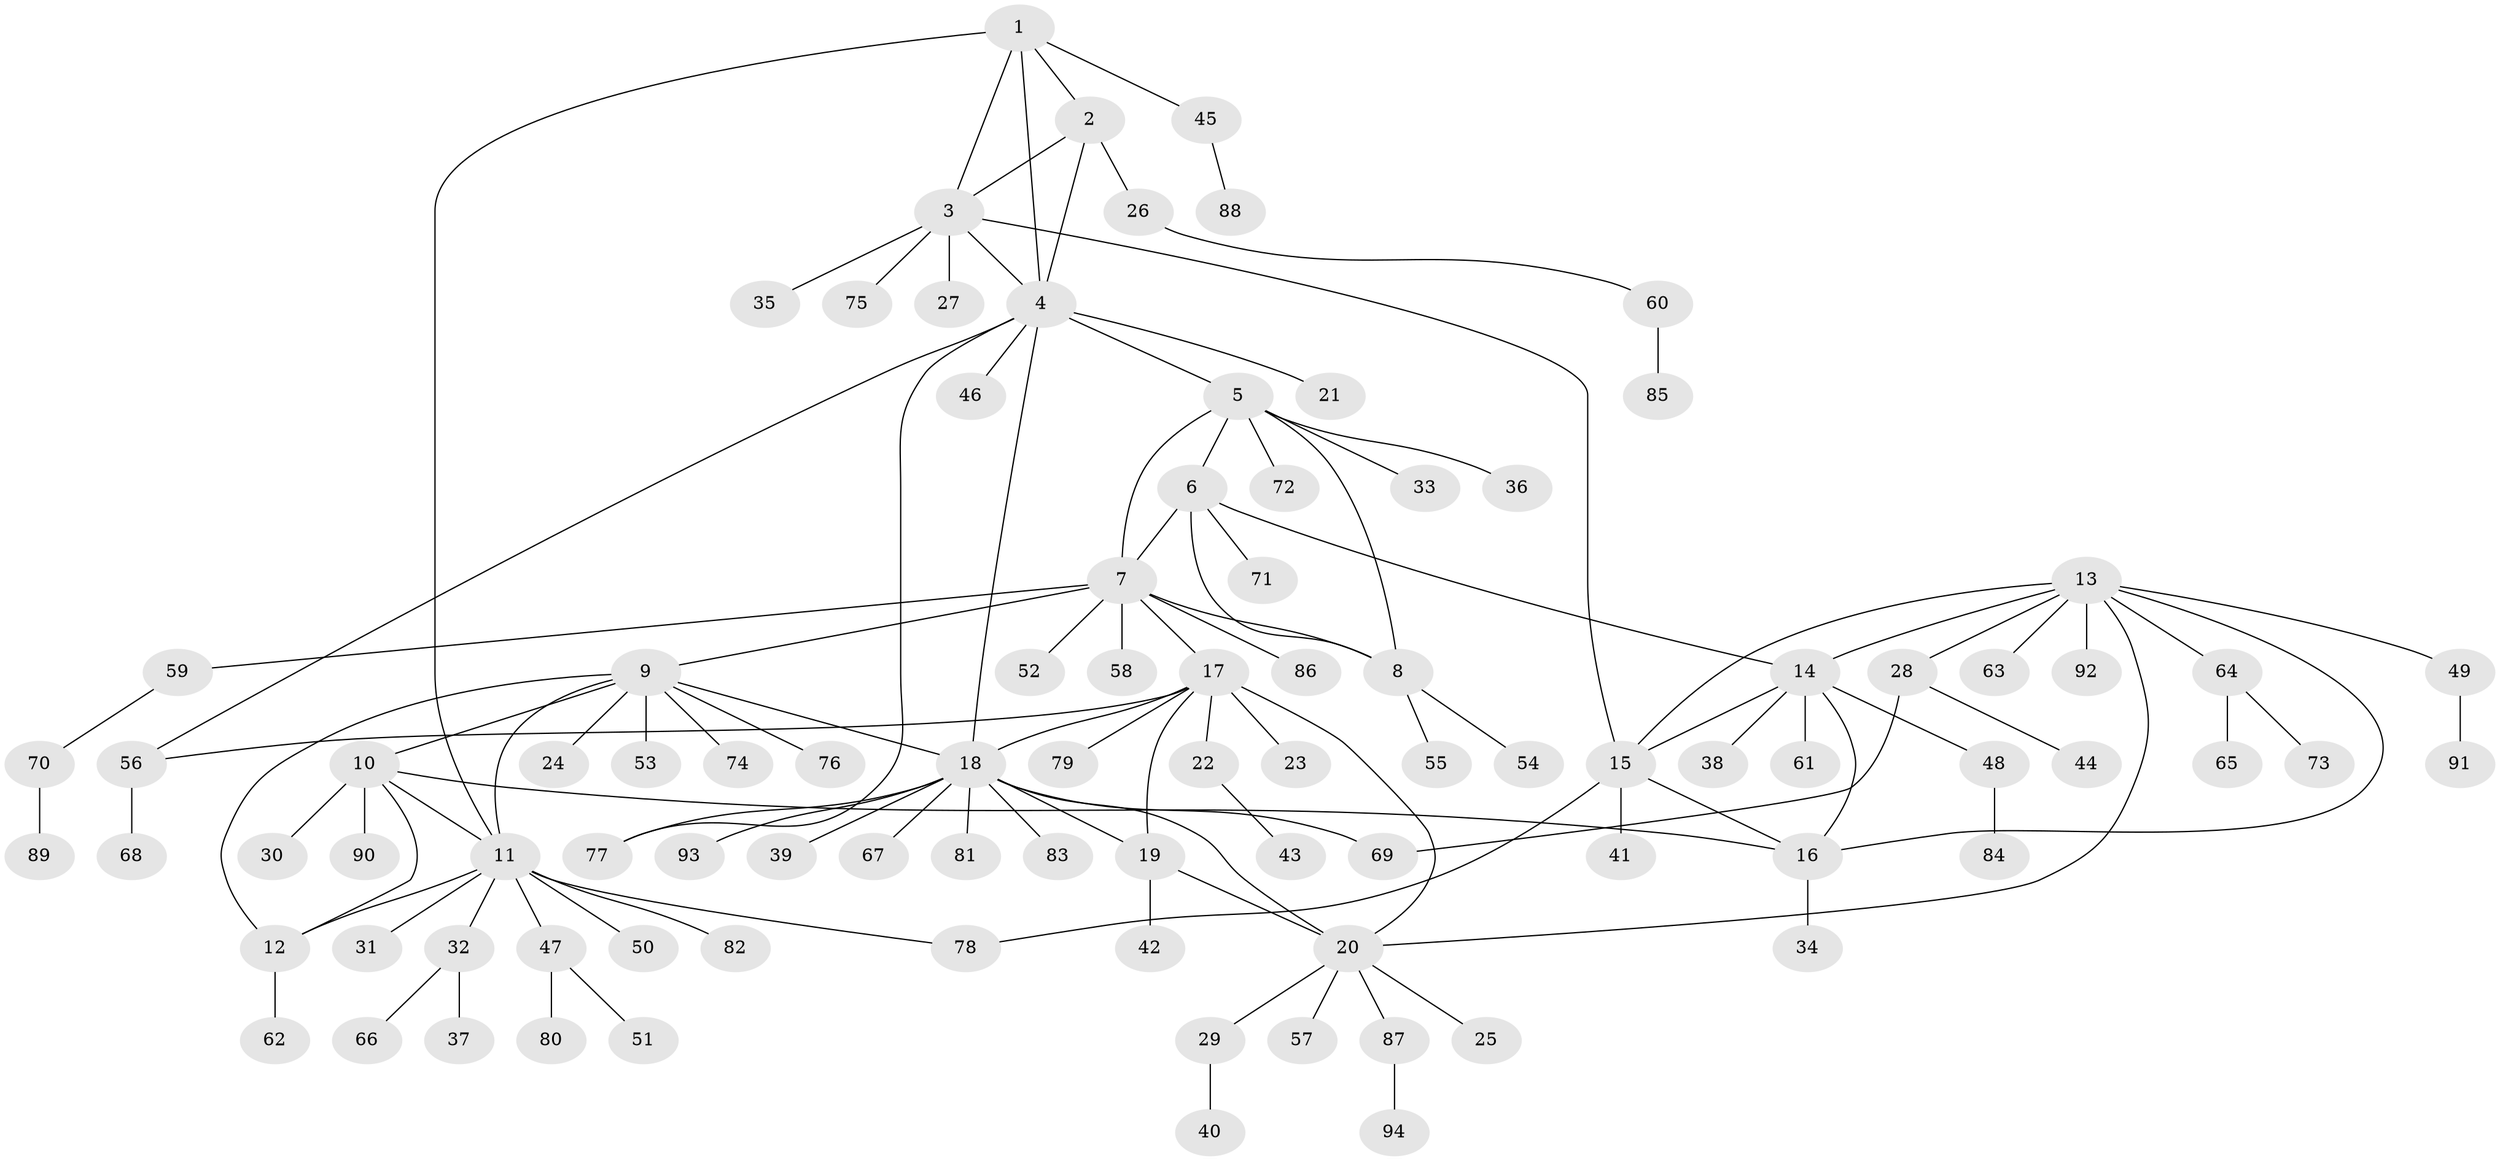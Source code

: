 // Generated by graph-tools (version 1.1) at 2025/26/03/09/25 03:26:43]
// undirected, 94 vertices, 118 edges
graph export_dot {
graph [start="1"]
  node [color=gray90,style=filled];
  1;
  2;
  3;
  4;
  5;
  6;
  7;
  8;
  9;
  10;
  11;
  12;
  13;
  14;
  15;
  16;
  17;
  18;
  19;
  20;
  21;
  22;
  23;
  24;
  25;
  26;
  27;
  28;
  29;
  30;
  31;
  32;
  33;
  34;
  35;
  36;
  37;
  38;
  39;
  40;
  41;
  42;
  43;
  44;
  45;
  46;
  47;
  48;
  49;
  50;
  51;
  52;
  53;
  54;
  55;
  56;
  57;
  58;
  59;
  60;
  61;
  62;
  63;
  64;
  65;
  66;
  67;
  68;
  69;
  70;
  71;
  72;
  73;
  74;
  75;
  76;
  77;
  78;
  79;
  80;
  81;
  82;
  83;
  84;
  85;
  86;
  87;
  88;
  89;
  90;
  91;
  92;
  93;
  94;
  1 -- 2;
  1 -- 3;
  1 -- 4;
  1 -- 11;
  1 -- 45;
  2 -- 3;
  2 -- 4;
  2 -- 26;
  3 -- 4;
  3 -- 15;
  3 -- 27;
  3 -- 35;
  3 -- 75;
  4 -- 5;
  4 -- 18;
  4 -- 21;
  4 -- 46;
  4 -- 56;
  4 -- 77;
  5 -- 6;
  5 -- 7;
  5 -- 8;
  5 -- 33;
  5 -- 36;
  5 -- 72;
  6 -- 7;
  6 -- 8;
  6 -- 14;
  6 -- 71;
  7 -- 8;
  7 -- 9;
  7 -- 17;
  7 -- 52;
  7 -- 58;
  7 -- 59;
  7 -- 86;
  8 -- 54;
  8 -- 55;
  9 -- 10;
  9 -- 11;
  9 -- 12;
  9 -- 18;
  9 -- 24;
  9 -- 53;
  9 -- 74;
  9 -- 76;
  10 -- 11;
  10 -- 12;
  10 -- 16;
  10 -- 30;
  10 -- 90;
  11 -- 12;
  11 -- 31;
  11 -- 32;
  11 -- 47;
  11 -- 50;
  11 -- 78;
  11 -- 82;
  12 -- 62;
  13 -- 14;
  13 -- 15;
  13 -- 16;
  13 -- 20;
  13 -- 28;
  13 -- 49;
  13 -- 63;
  13 -- 64;
  13 -- 92;
  14 -- 15;
  14 -- 16;
  14 -- 38;
  14 -- 48;
  14 -- 61;
  15 -- 16;
  15 -- 41;
  15 -- 78;
  16 -- 34;
  17 -- 18;
  17 -- 19;
  17 -- 20;
  17 -- 22;
  17 -- 23;
  17 -- 56;
  17 -- 79;
  18 -- 19;
  18 -- 20;
  18 -- 39;
  18 -- 67;
  18 -- 69;
  18 -- 77;
  18 -- 81;
  18 -- 83;
  18 -- 93;
  19 -- 20;
  19 -- 42;
  20 -- 25;
  20 -- 29;
  20 -- 57;
  20 -- 87;
  22 -- 43;
  26 -- 60;
  28 -- 44;
  28 -- 69;
  29 -- 40;
  32 -- 37;
  32 -- 66;
  45 -- 88;
  47 -- 51;
  47 -- 80;
  48 -- 84;
  49 -- 91;
  56 -- 68;
  59 -- 70;
  60 -- 85;
  64 -- 65;
  64 -- 73;
  70 -- 89;
  87 -- 94;
}
